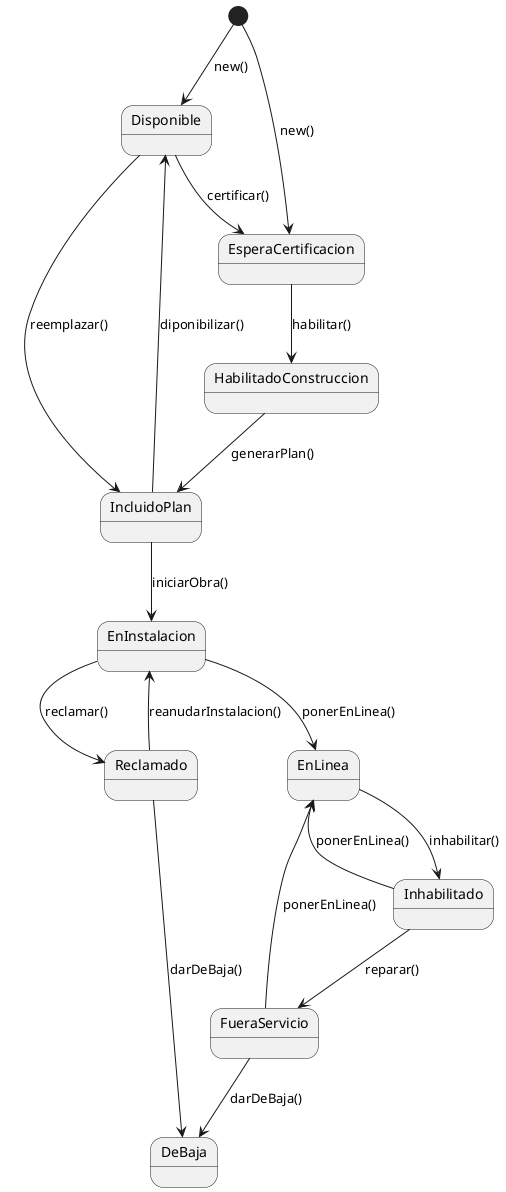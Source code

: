 @startuml estado

[*] --> Disponible : new()
[*] --> EsperaCertificacion : new()

Disponible --> EsperaCertificacion : certificar()

EsperaCertificacion --> HabilitadoConstruccion: habilitar()

HabilitadoConstruccion --> IncluidoPlan: generarPlan()
Disponible --> IncluidoPlan : reemplazar()

IncluidoPlan --> Disponible : diponibilizar()

IncluidoPlan --> EnInstalacion : iniciarObra()

EnInstalacion --> Reclamado : reclamar()


Reclamado --> EnInstalacion : reanudarInstalacion()

Reclamado --> DeBaja : darDeBaja()

EnInstalacion --> EnLinea : ponerEnLinea()

EnLinea --> Inhabilitado : inhabilitar()

Inhabilitado --> FueraServicio : reparar()

FueraServicio --> EnLinea : ponerEnLinea()
Inhabilitado --> EnLinea : ponerEnLinea()

FueraServicio --> DeBaja : darDeBaja()



@enduml